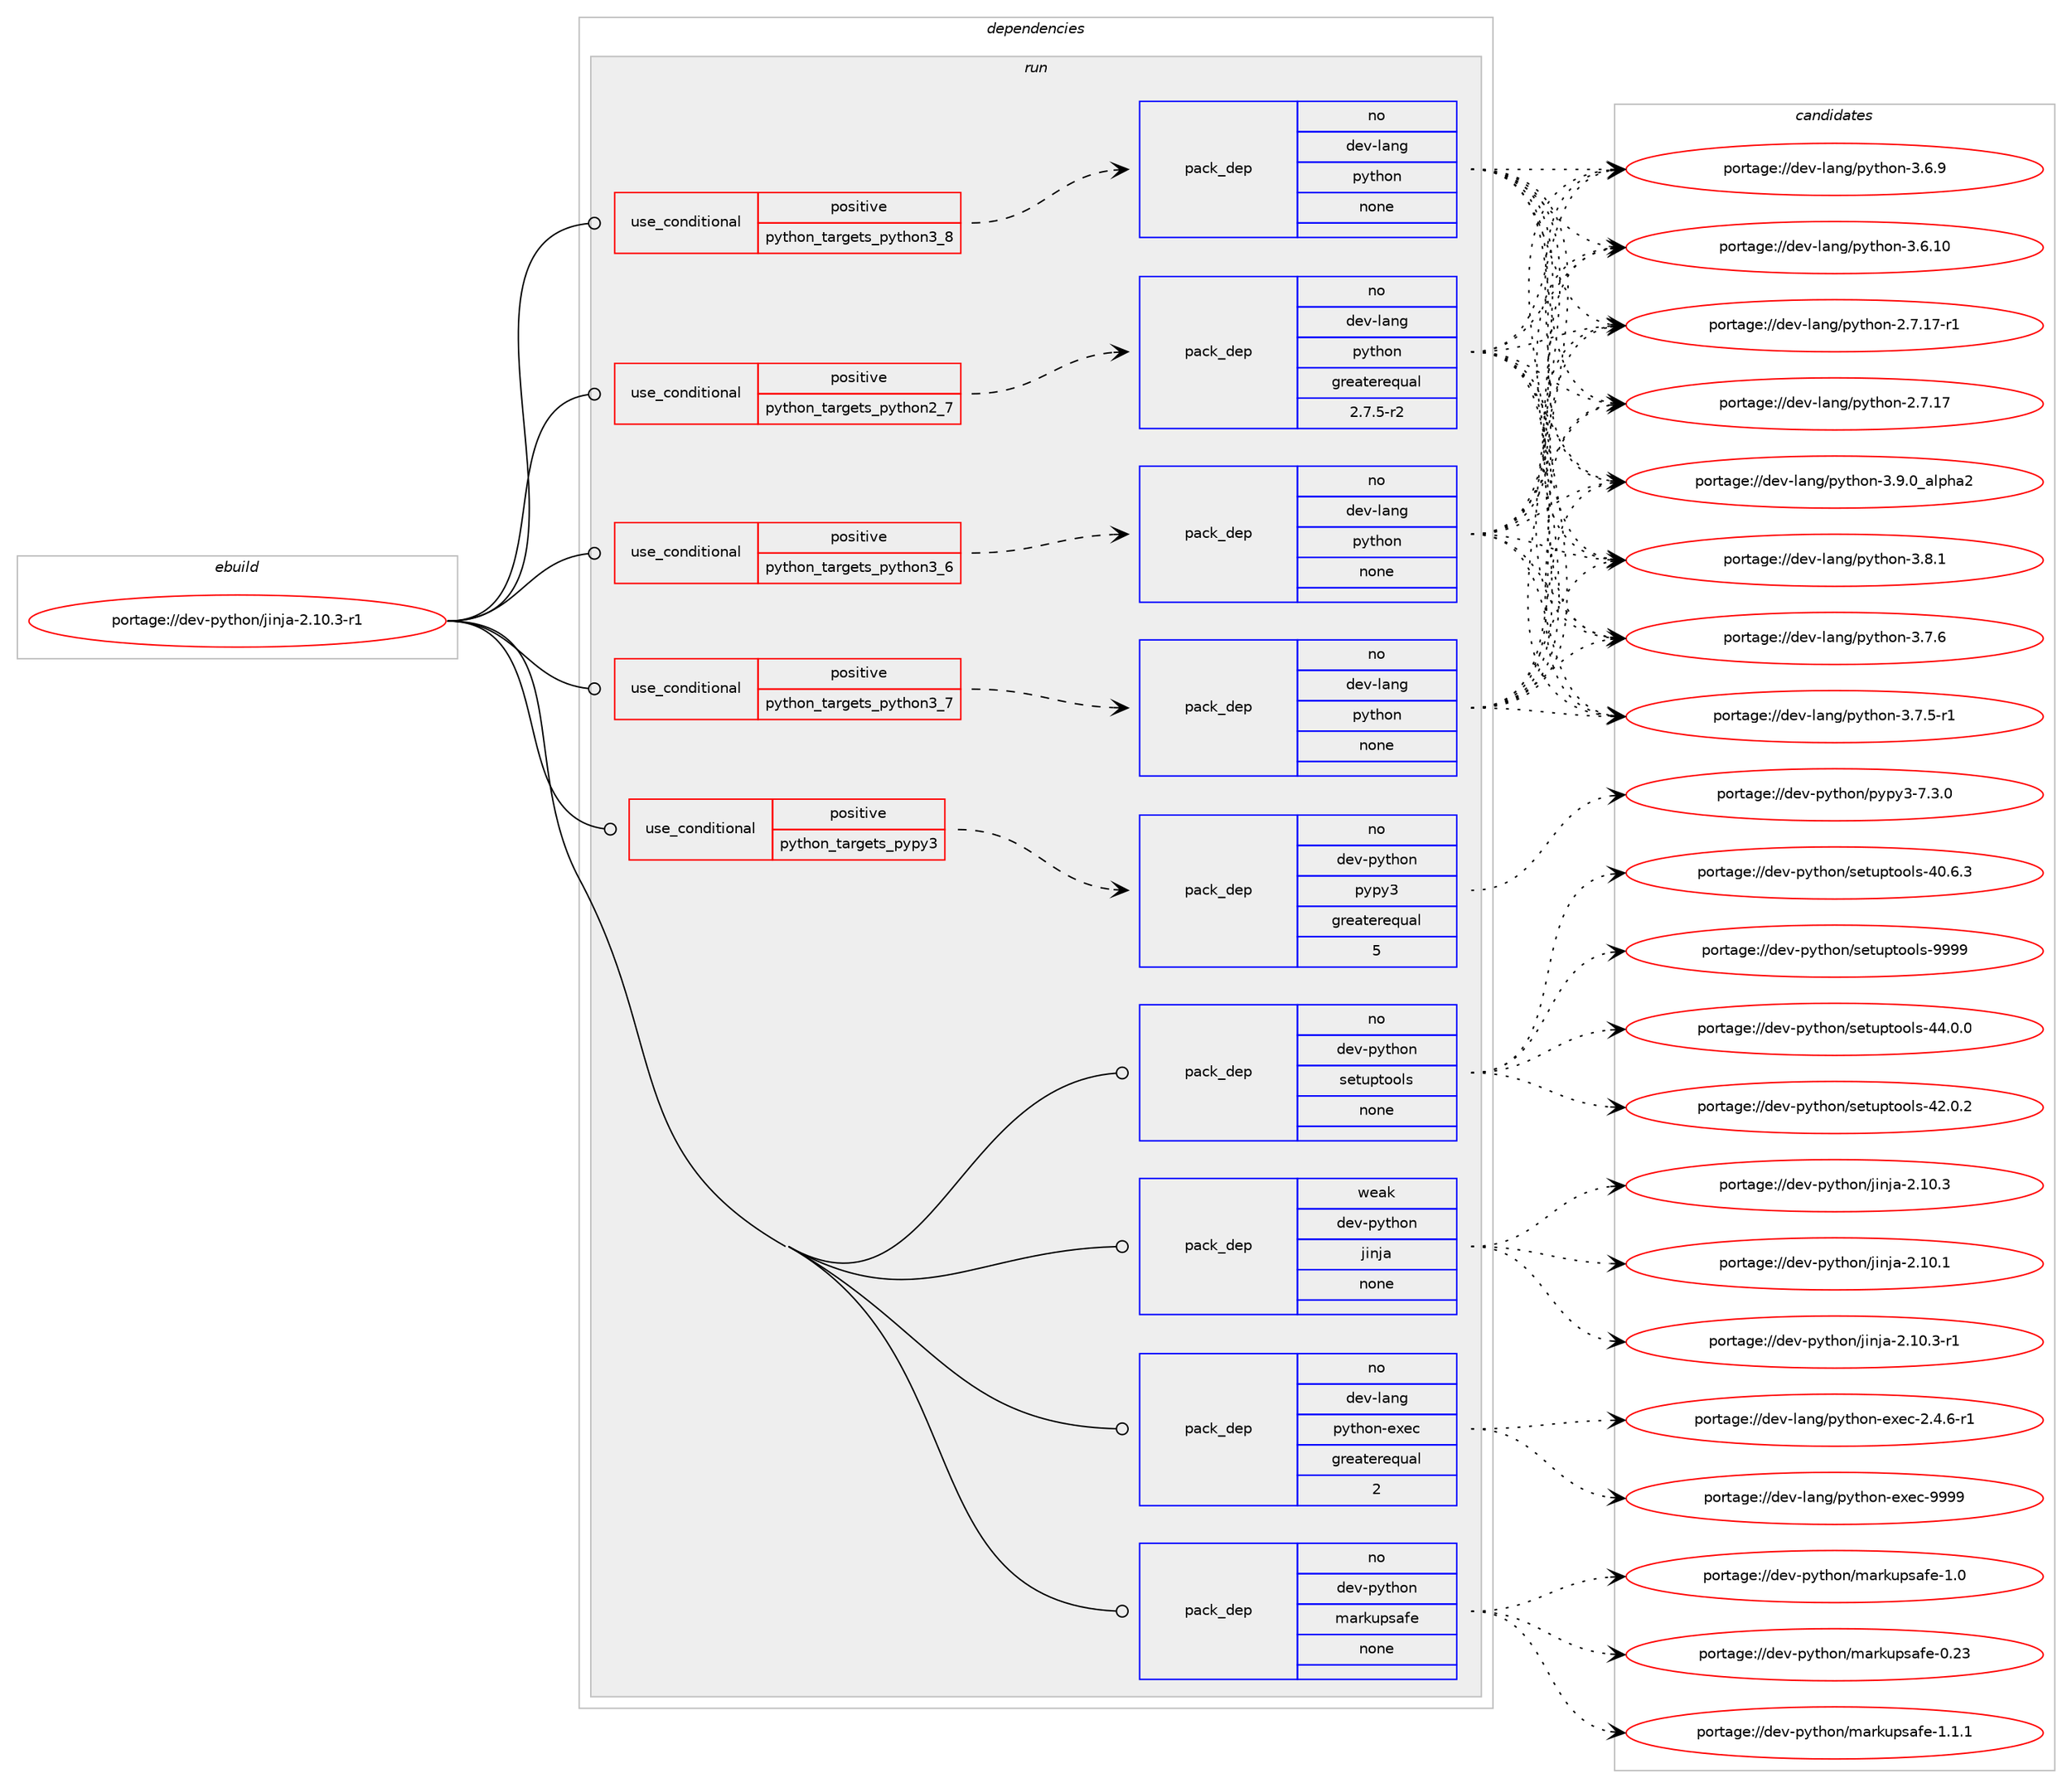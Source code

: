 digraph prolog {

# *************
# Graph options
# *************

newrank=true;
concentrate=true;
compound=true;
graph [rankdir=LR,fontname=Helvetica,fontsize=10,ranksep=1.5];#, ranksep=2.5, nodesep=0.2];
edge  [arrowhead=vee];
node  [fontname=Helvetica,fontsize=10];

# **********
# The ebuild
# **********

subgraph cluster_leftcol {
color=gray;
label=<<i>ebuild</i>>;
id [label="portage://dev-python/jinja-2.10.3-r1", color=red, width=4, href="../dev-python/jinja-2.10.3-r1.svg"];
}

# ****************
# The dependencies
# ****************

subgraph cluster_midcol {
color=gray;
label=<<i>dependencies</i>>;
subgraph cluster_compile {
fillcolor="#eeeeee";
style=filled;
label=<<i>compile</i>>;
}
subgraph cluster_compileandrun {
fillcolor="#eeeeee";
style=filled;
label=<<i>compile and run</i>>;
}
subgraph cluster_run {
fillcolor="#eeeeee";
style=filled;
label=<<i>run</i>>;
subgraph cond114035 {
dependency454148 [label=<<TABLE BORDER="0" CELLBORDER="1" CELLSPACING="0" CELLPADDING="4"><TR><TD ROWSPAN="3" CELLPADDING="10">use_conditional</TD></TR><TR><TD>positive</TD></TR><TR><TD>python_targets_pypy3</TD></TR></TABLE>>, shape=none, color=red];
subgraph pack335130 {
dependency454149 [label=<<TABLE BORDER="0" CELLBORDER="1" CELLSPACING="0" CELLPADDING="4" WIDTH="220"><TR><TD ROWSPAN="6" CELLPADDING="30">pack_dep</TD></TR><TR><TD WIDTH="110">no</TD></TR><TR><TD>dev-python</TD></TR><TR><TD>pypy3</TD></TR><TR><TD>greaterequal</TD></TR><TR><TD>5</TD></TR></TABLE>>, shape=none, color=blue];
}
dependency454148:e -> dependency454149:w [weight=20,style="dashed",arrowhead="vee"];
}
id:e -> dependency454148:w [weight=20,style="solid",arrowhead="odot"];
subgraph cond114036 {
dependency454150 [label=<<TABLE BORDER="0" CELLBORDER="1" CELLSPACING="0" CELLPADDING="4"><TR><TD ROWSPAN="3" CELLPADDING="10">use_conditional</TD></TR><TR><TD>positive</TD></TR><TR><TD>python_targets_python2_7</TD></TR></TABLE>>, shape=none, color=red];
subgraph pack335131 {
dependency454151 [label=<<TABLE BORDER="0" CELLBORDER="1" CELLSPACING="0" CELLPADDING="4" WIDTH="220"><TR><TD ROWSPAN="6" CELLPADDING="30">pack_dep</TD></TR><TR><TD WIDTH="110">no</TD></TR><TR><TD>dev-lang</TD></TR><TR><TD>python</TD></TR><TR><TD>greaterequal</TD></TR><TR><TD>2.7.5-r2</TD></TR></TABLE>>, shape=none, color=blue];
}
dependency454150:e -> dependency454151:w [weight=20,style="dashed",arrowhead="vee"];
}
id:e -> dependency454150:w [weight=20,style="solid",arrowhead="odot"];
subgraph cond114037 {
dependency454152 [label=<<TABLE BORDER="0" CELLBORDER="1" CELLSPACING="0" CELLPADDING="4"><TR><TD ROWSPAN="3" CELLPADDING="10">use_conditional</TD></TR><TR><TD>positive</TD></TR><TR><TD>python_targets_python3_6</TD></TR></TABLE>>, shape=none, color=red];
subgraph pack335132 {
dependency454153 [label=<<TABLE BORDER="0" CELLBORDER="1" CELLSPACING="0" CELLPADDING="4" WIDTH="220"><TR><TD ROWSPAN="6" CELLPADDING="30">pack_dep</TD></TR><TR><TD WIDTH="110">no</TD></TR><TR><TD>dev-lang</TD></TR><TR><TD>python</TD></TR><TR><TD>none</TD></TR><TR><TD></TD></TR></TABLE>>, shape=none, color=blue];
}
dependency454152:e -> dependency454153:w [weight=20,style="dashed",arrowhead="vee"];
}
id:e -> dependency454152:w [weight=20,style="solid",arrowhead="odot"];
subgraph cond114038 {
dependency454154 [label=<<TABLE BORDER="0" CELLBORDER="1" CELLSPACING="0" CELLPADDING="4"><TR><TD ROWSPAN="3" CELLPADDING="10">use_conditional</TD></TR><TR><TD>positive</TD></TR><TR><TD>python_targets_python3_7</TD></TR></TABLE>>, shape=none, color=red];
subgraph pack335133 {
dependency454155 [label=<<TABLE BORDER="0" CELLBORDER="1" CELLSPACING="0" CELLPADDING="4" WIDTH="220"><TR><TD ROWSPAN="6" CELLPADDING="30">pack_dep</TD></TR><TR><TD WIDTH="110">no</TD></TR><TR><TD>dev-lang</TD></TR><TR><TD>python</TD></TR><TR><TD>none</TD></TR><TR><TD></TD></TR></TABLE>>, shape=none, color=blue];
}
dependency454154:e -> dependency454155:w [weight=20,style="dashed",arrowhead="vee"];
}
id:e -> dependency454154:w [weight=20,style="solid",arrowhead="odot"];
subgraph cond114039 {
dependency454156 [label=<<TABLE BORDER="0" CELLBORDER="1" CELLSPACING="0" CELLPADDING="4"><TR><TD ROWSPAN="3" CELLPADDING="10">use_conditional</TD></TR><TR><TD>positive</TD></TR><TR><TD>python_targets_python3_8</TD></TR></TABLE>>, shape=none, color=red];
subgraph pack335134 {
dependency454157 [label=<<TABLE BORDER="0" CELLBORDER="1" CELLSPACING="0" CELLPADDING="4" WIDTH="220"><TR><TD ROWSPAN="6" CELLPADDING="30">pack_dep</TD></TR><TR><TD WIDTH="110">no</TD></TR><TR><TD>dev-lang</TD></TR><TR><TD>python</TD></TR><TR><TD>none</TD></TR><TR><TD></TD></TR></TABLE>>, shape=none, color=blue];
}
dependency454156:e -> dependency454157:w [weight=20,style="dashed",arrowhead="vee"];
}
id:e -> dependency454156:w [weight=20,style="solid",arrowhead="odot"];
subgraph pack335135 {
dependency454158 [label=<<TABLE BORDER="0" CELLBORDER="1" CELLSPACING="0" CELLPADDING="4" WIDTH="220"><TR><TD ROWSPAN="6" CELLPADDING="30">pack_dep</TD></TR><TR><TD WIDTH="110">no</TD></TR><TR><TD>dev-lang</TD></TR><TR><TD>python-exec</TD></TR><TR><TD>greaterequal</TD></TR><TR><TD>2</TD></TR></TABLE>>, shape=none, color=blue];
}
id:e -> dependency454158:w [weight=20,style="solid",arrowhead="odot"];
subgraph pack335136 {
dependency454159 [label=<<TABLE BORDER="0" CELLBORDER="1" CELLSPACING="0" CELLPADDING="4" WIDTH="220"><TR><TD ROWSPAN="6" CELLPADDING="30">pack_dep</TD></TR><TR><TD WIDTH="110">no</TD></TR><TR><TD>dev-python</TD></TR><TR><TD>markupsafe</TD></TR><TR><TD>none</TD></TR><TR><TD></TD></TR></TABLE>>, shape=none, color=blue];
}
id:e -> dependency454159:w [weight=20,style="solid",arrowhead="odot"];
subgraph pack335137 {
dependency454160 [label=<<TABLE BORDER="0" CELLBORDER="1" CELLSPACING="0" CELLPADDING="4" WIDTH="220"><TR><TD ROWSPAN="6" CELLPADDING="30">pack_dep</TD></TR><TR><TD WIDTH="110">no</TD></TR><TR><TD>dev-python</TD></TR><TR><TD>setuptools</TD></TR><TR><TD>none</TD></TR><TR><TD></TD></TR></TABLE>>, shape=none, color=blue];
}
id:e -> dependency454160:w [weight=20,style="solid",arrowhead="odot"];
subgraph pack335138 {
dependency454161 [label=<<TABLE BORDER="0" CELLBORDER="1" CELLSPACING="0" CELLPADDING="4" WIDTH="220"><TR><TD ROWSPAN="6" CELLPADDING="30">pack_dep</TD></TR><TR><TD WIDTH="110">weak</TD></TR><TR><TD>dev-python</TD></TR><TR><TD>jinja</TD></TR><TR><TD>none</TD></TR><TR><TD></TD></TR></TABLE>>, shape=none, color=blue];
}
id:e -> dependency454161:w [weight=20,style="solid",arrowhead="odot"];
}
}

# **************
# The candidates
# **************

subgraph cluster_choices {
rank=same;
color=gray;
label=<<i>candidates</i>>;

subgraph choice335130 {
color=black;
nodesep=1;
choice100101118451121211161041111104711212111212151455546514648 [label="portage://dev-python/pypy3-7.3.0", color=red, width=4,href="../dev-python/pypy3-7.3.0.svg"];
dependency454149:e -> choice100101118451121211161041111104711212111212151455546514648:w [style=dotted,weight="100"];
}
subgraph choice335131 {
color=black;
nodesep=1;
choice10010111845108971101034711212111610411111045514657464895971081121049750 [label="portage://dev-lang/python-3.9.0_alpha2", color=red, width=4,href="../dev-lang/python-3.9.0_alpha2.svg"];
choice100101118451089711010347112121116104111110455146564649 [label="portage://dev-lang/python-3.8.1", color=red, width=4,href="../dev-lang/python-3.8.1.svg"];
choice100101118451089711010347112121116104111110455146554654 [label="portage://dev-lang/python-3.7.6", color=red, width=4,href="../dev-lang/python-3.7.6.svg"];
choice1001011184510897110103471121211161041111104551465546534511449 [label="portage://dev-lang/python-3.7.5-r1", color=red, width=4,href="../dev-lang/python-3.7.5-r1.svg"];
choice100101118451089711010347112121116104111110455146544657 [label="portage://dev-lang/python-3.6.9", color=red, width=4,href="../dev-lang/python-3.6.9.svg"];
choice10010111845108971101034711212111610411111045514654464948 [label="portage://dev-lang/python-3.6.10", color=red, width=4,href="../dev-lang/python-3.6.10.svg"];
choice100101118451089711010347112121116104111110455046554649554511449 [label="portage://dev-lang/python-2.7.17-r1", color=red, width=4,href="../dev-lang/python-2.7.17-r1.svg"];
choice10010111845108971101034711212111610411111045504655464955 [label="portage://dev-lang/python-2.7.17", color=red, width=4,href="../dev-lang/python-2.7.17.svg"];
dependency454151:e -> choice10010111845108971101034711212111610411111045514657464895971081121049750:w [style=dotted,weight="100"];
dependency454151:e -> choice100101118451089711010347112121116104111110455146564649:w [style=dotted,weight="100"];
dependency454151:e -> choice100101118451089711010347112121116104111110455146554654:w [style=dotted,weight="100"];
dependency454151:e -> choice1001011184510897110103471121211161041111104551465546534511449:w [style=dotted,weight="100"];
dependency454151:e -> choice100101118451089711010347112121116104111110455146544657:w [style=dotted,weight="100"];
dependency454151:e -> choice10010111845108971101034711212111610411111045514654464948:w [style=dotted,weight="100"];
dependency454151:e -> choice100101118451089711010347112121116104111110455046554649554511449:w [style=dotted,weight="100"];
dependency454151:e -> choice10010111845108971101034711212111610411111045504655464955:w [style=dotted,weight="100"];
}
subgraph choice335132 {
color=black;
nodesep=1;
choice10010111845108971101034711212111610411111045514657464895971081121049750 [label="portage://dev-lang/python-3.9.0_alpha2", color=red, width=4,href="../dev-lang/python-3.9.0_alpha2.svg"];
choice100101118451089711010347112121116104111110455146564649 [label="portage://dev-lang/python-3.8.1", color=red, width=4,href="../dev-lang/python-3.8.1.svg"];
choice100101118451089711010347112121116104111110455146554654 [label="portage://dev-lang/python-3.7.6", color=red, width=4,href="../dev-lang/python-3.7.6.svg"];
choice1001011184510897110103471121211161041111104551465546534511449 [label="portage://dev-lang/python-3.7.5-r1", color=red, width=4,href="../dev-lang/python-3.7.5-r1.svg"];
choice100101118451089711010347112121116104111110455146544657 [label="portage://dev-lang/python-3.6.9", color=red, width=4,href="../dev-lang/python-3.6.9.svg"];
choice10010111845108971101034711212111610411111045514654464948 [label="portage://dev-lang/python-3.6.10", color=red, width=4,href="../dev-lang/python-3.6.10.svg"];
choice100101118451089711010347112121116104111110455046554649554511449 [label="portage://dev-lang/python-2.7.17-r1", color=red, width=4,href="../dev-lang/python-2.7.17-r1.svg"];
choice10010111845108971101034711212111610411111045504655464955 [label="portage://dev-lang/python-2.7.17", color=red, width=4,href="../dev-lang/python-2.7.17.svg"];
dependency454153:e -> choice10010111845108971101034711212111610411111045514657464895971081121049750:w [style=dotted,weight="100"];
dependency454153:e -> choice100101118451089711010347112121116104111110455146564649:w [style=dotted,weight="100"];
dependency454153:e -> choice100101118451089711010347112121116104111110455146554654:w [style=dotted,weight="100"];
dependency454153:e -> choice1001011184510897110103471121211161041111104551465546534511449:w [style=dotted,weight="100"];
dependency454153:e -> choice100101118451089711010347112121116104111110455146544657:w [style=dotted,weight="100"];
dependency454153:e -> choice10010111845108971101034711212111610411111045514654464948:w [style=dotted,weight="100"];
dependency454153:e -> choice100101118451089711010347112121116104111110455046554649554511449:w [style=dotted,weight="100"];
dependency454153:e -> choice10010111845108971101034711212111610411111045504655464955:w [style=dotted,weight="100"];
}
subgraph choice335133 {
color=black;
nodesep=1;
choice10010111845108971101034711212111610411111045514657464895971081121049750 [label="portage://dev-lang/python-3.9.0_alpha2", color=red, width=4,href="../dev-lang/python-3.9.0_alpha2.svg"];
choice100101118451089711010347112121116104111110455146564649 [label="portage://dev-lang/python-3.8.1", color=red, width=4,href="../dev-lang/python-3.8.1.svg"];
choice100101118451089711010347112121116104111110455146554654 [label="portage://dev-lang/python-3.7.6", color=red, width=4,href="../dev-lang/python-3.7.6.svg"];
choice1001011184510897110103471121211161041111104551465546534511449 [label="portage://dev-lang/python-3.7.5-r1", color=red, width=4,href="../dev-lang/python-3.7.5-r1.svg"];
choice100101118451089711010347112121116104111110455146544657 [label="portage://dev-lang/python-3.6.9", color=red, width=4,href="../dev-lang/python-3.6.9.svg"];
choice10010111845108971101034711212111610411111045514654464948 [label="portage://dev-lang/python-3.6.10", color=red, width=4,href="../dev-lang/python-3.6.10.svg"];
choice100101118451089711010347112121116104111110455046554649554511449 [label="portage://dev-lang/python-2.7.17-r1", color=red, width=4,href="../dev-lang/python-2.7.17-r1.svg"];
choice10010111845108971101034711212111610411111045504655464955 [label="portage://dev-lang/python-2.7.17", color=red, width=4,href="../dev-lang/python-2.7.17.svg"];
dependency454155:e -> choice10010111845108971101034711212111610411111045514657464895971081121049750:w [style=dotted,weight="100"];
dependency454155:e -> choice100101118451089711010347112121116104111110455146564649:w [style=dotted,weight="100"];
dependency454155:e -> choice100101118451089711010347112121116104111110455146554654:w [style=dotted,weight="100"];
dependency454155:e -> choice1001011184510897110103471121211161041111104551465546534511449:w [style=dotted,weight="100"];
dependency454155:e -> choice100101118451089711010347112121116104111110455146544657:w [style=dotted,weight="100"];
dependency454155:e -> choice10010111845108971101034711212111610411111045514654464948:w [style=dotted,weight="100"];
dependency454155:e -> choice100101118451089711010347112121116104111110455046554649554511449:w [style=dotted,weight="100"];
dependency454155:e -> choice10010111845108971101034711212111610411111045504655464955:w [style=dotted,weight="100"];
}
subgraph choice335134 {
color=black;
nodesep=1;
choice10010111845108971101034711212111610411111045514657464895971081121049750 [label="portage://dev-lang/python-3.9.0_alpha2", color=red, width=4,href="../dev-lang/python-3.9.0_alpha2.svg"];
choice100101118451089711010347112121116104111110455146564649 [label="portage://dev-lang/python-3.8.1", color=red, width=4,href="../dev-lang/python-3.8.1.svg"];
choice100101118451089711010347112121116104111110455146554654 [label="portage://dev-lang/python-3.7.6", color=red, width=4,href="../dev-lang/python-3.7.6.svg"];
choice1001011184510897110103471121211161041111104551465546534511449 [label="portage://dev-lang/python-3.7.5-r1", color=red, width=4,href="../dev-lang/python-3.7.5-r1.svg"];
choice100101118451089711010347112121116104111110455146544657 [label="portage://dev-lang/python-3.6.9", color=red, width=4,href="../dev-lang/python-3.6.9.svg"];
choice10010111845108971101034711212111610411111045514654464948 [label="portage://dev-lang/python-3.6.10", color=red, width=4,href="../dev-lang/python-3.6.10.svg"];
choice100101118451089711010347112121116104111110455046554649554511449 [label="portage://dev-lang/python-2.7.17-r1", color=red, width=4,href="../dev-lang/python-2.7.17-r1.svg"];
choice10010111845108971101034711212111610411111045504655464955 [label="portage://dev-lang/python-2.7.17", color=red, width=4,href="../dev-lang/python-2.7.17.svg"];
dependency454157:e -> choice10010111845108971101034711212111610411111045514657464895971081121049750:w [style=dotted,weight="100"];
dependency454157:e -> choice100101118451089711010347112121116104111110455146564649:w [style=dotted,weight="100"];
dependency454157:e -> choice100101118451089711010347112121116104111110455146554654:w [style=dotted,weight="100"];
dependency454157:e -> choice1001011184510897110103471121211161041111104551465546534511449:w [style=dotted,weight="100"];
dependency454157:e -> choice100101118451089711010347112121116104111110455146544657:w [style=dotted,weight="100"];
dependency454157:e -> choice10010111845108971101034711212111610411111045514654464948:w [style=dotted,weight="100"];
dependency454157:e -> choice100101118451089711010347112121116104111110455046554649554511449:w [style=dotted,weight="100"];
dependency454157:e -> choice10010111845108971101034711212111610411111045504655464955:w [style=dotted,weight="100"];
}
subgraph choice335135 {
color=black;
nodesep=1;
choice10010111845108971101034711212111610411111045101120101994557575757 [label="portage://dev-lang/python-exec-9999", color=red, width=4,href="../dev-lang/python-exec-9999.svg"];
choice10010111845108971101034711212111610411111045101120101994550465246544511449 [label="portage://dev-lang/python-exec-2.4.6-r1", color=red, width=4,href="../dev-lang/python-exec-2.4.6-r1.svg"];
dependency454158:e -> choice10010111845108971101034711212111610411111045101120101994557575757:w [style=dotted,weight="100"];
dependency454158:e -> choice10010111845108971101034711212111610411111045101120101994550465246544511449:w [style=dotted,weight="100"];
}
subgraph choice335136 {
color=black;
nodesep=1;
choice10010111845112121116104111110471099711410711711211597102101454946494649 [label="portage://dev-python/markupsafe-1.1.1", color=red, width=4,href="../dev-python/markupsafe-1.1.1.svg"];
choice1001011184511212111610411111047109971141071171121159710210145494648 [label="portage://dev-python/markupsafe-1.0", color=red, width=4,href="../dev-python/markupsafe-1.0.svg"];
choice100101118451121211161041111104710997114107117112115971021014548465051 [label="portage://dev-python/markupsafe-0.23", color=red, width=4,href="../dev-python/markupsafe-0.23.svg"];
dependency454159:e -> choice10010111845112121116104111110471099711410711711211597102101454946494649:w [style=dotted,weight="100"];
dependency454159:e -> choice1001011184511212111610411111047109971141071171121159710210145494648:w [style=dotted,weight="100"];
dependency454159:e -> choice100101118451121211161041111104710997114107117112115971021014548465051:w [style=dotted,weight="100"];
}
subgraph choice335137 {
color=black;
nodesep=1;
choice10010111845112121116104111110471151011161171121161111111081154557575757 [label="portage://dev-python/setuptools-9999", color=red, width=4,href="../dev-python/setuptools-9999.svg"];
choice100101118451121211161041111104711510111611711211611111110811545525246484648 [label="portage://dev-python/setuptools-44.0.0", color=red, width=4,href="../dev-python/setuptools-44.0.0.svg"];
choice100101118451121211161041111104711510111611711211611111110811545525046484650 [label="portage://dev-python/setuptools-42.0.2", color=red, width=4,href="../dev-python/setuptools-42.0.2.svg"];
choice100101118451121211161041111104711510111611711211611111110811545524846544651 [label="portage://dev-python/setuptools-40.6.3", color=red, width=4,href="../dev-python/setuptools-40.6.3.svg"];
dependency454160:e -> choice10010111845112121116104111110471151011161171121161111111081154557575757:w [style=dotted,weight="100"];
dependency454160:e -> choice100101118451121211161041111104711510111611711211611111110811545525246484648:w [style=dotted,weight="100"];
dependency454160:e -> choice100101118451121211161041111104711510111611711211611111110811545525046484650:w [style=dotted,weight="100"];
dependency454160:e -> choice100101118451121211161041111104711510111611711211611111110811545524846544651:w [style=dotted,weight="100"];
}
subgraph choice335138 {
color=black;
nodesep=1;
choice100101118451121211161041111104710610511010697455046494846514511449 [label="portage://dev-python/jinja-2.10.3-r1", color=red, width=4,href="../dev-python/jinja-2.10.3-r1.svg"];
choice10010111845112121116104111110471061051101069745504649484651 [label="portage://dev-python/jinja-2.10.3", color=red, width=4,href="../dev-python/jinja-2.10.3.svg"];
choice10010111845112121116104111110471061051101069745504649484649 [label="portage://dev-python/jinja-2.10.1", color=red, width=4,href="../dev-python/jinja-2.10.1.svg"];
dependency454161:e -> choice100101118451121211161041111104710610511010697455046494846514511449:w [style=dotted,weight="100"];
dependency454161:e -> choice10010111845112121116104111110471061051101069745504649484651:w [style=dotted,weight="100"];
dependency454161:e -> choice10010111845112121116104111110471061051101069745504649484649:w [style=dotted,weight="100"];
}
}

}
